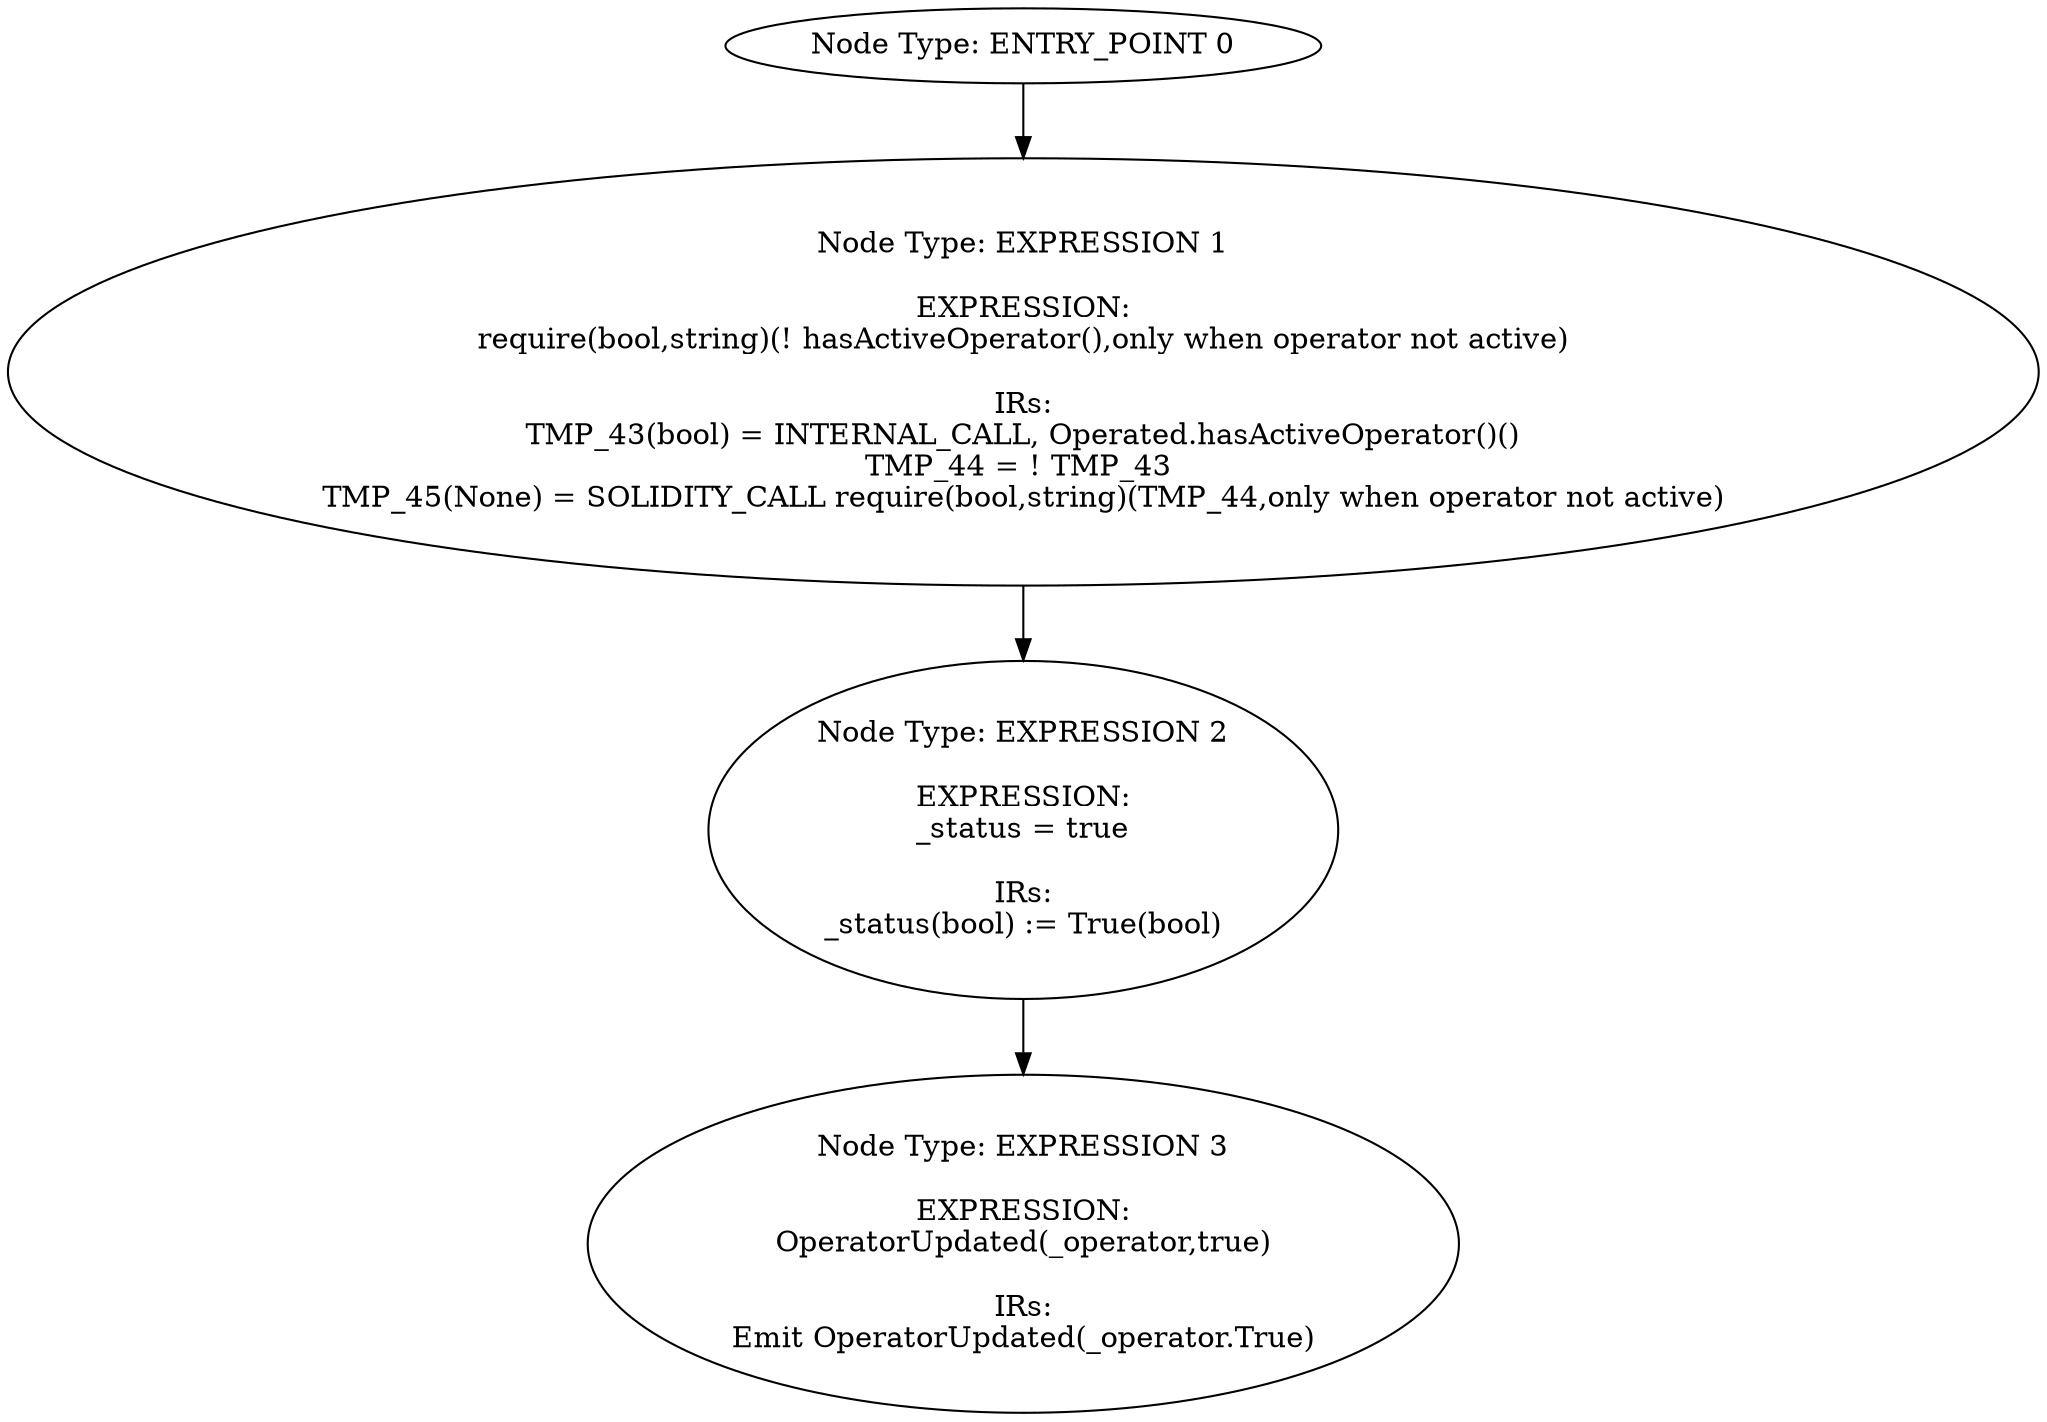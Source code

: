 digraph{
0[label="Node Type: ENTRY_POINT 0
"];
0->1;
1[label="Node Type: EXPRESSION 1

EXPRESSION:
require(bool,string)(! hasActiveOperator(),only when operator not active)

IRs:
TMP_43(bool) = INTERNAL_CALL, Operated.hasActiveOperator()()
TMP_44 = ! TMP_43 
TMP_45(None) = SOLIDITY_CALL require(bool,string)(TMP_44,only when operator not active)"];
1->2;
2[label="Node Type: EXPRESSION 2

EXPRESSION:
_status = true

IRs:
_status(bool) := True(bool)"];
2->3;
3[label="Node Type: EXPRESSION 3

EXPRESSION:
OperatorUpdated(_operator,true)

IRs:
Emit OperatorUpdated(_operator.True)"];
}
